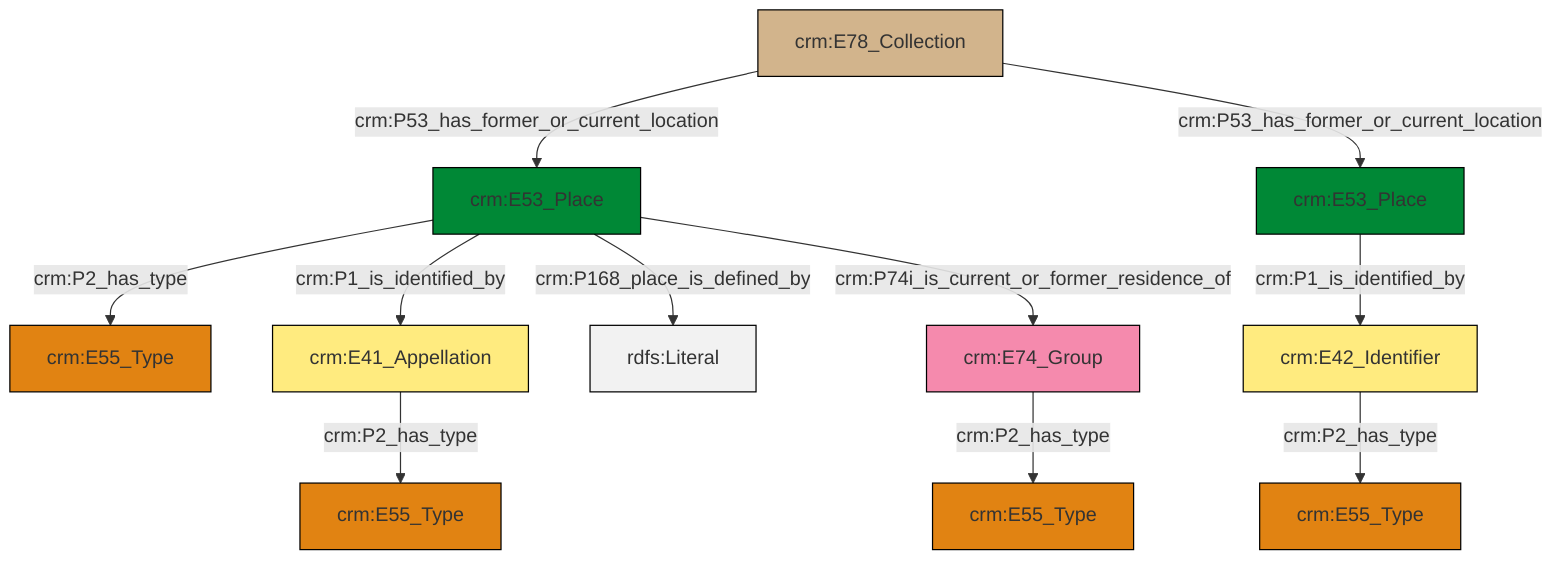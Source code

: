 graph TD
classDef Literal fill:#f2f2f2,stroke:#000000;
classDef CRM_Entity fill:#FFFFFF,stroke:#000000;
classDef Temporal_Entity fill:#00C9E6, stroke:#000000;
classDef Type fill:#E18312, stroke:#000000;
classDef Time-Span fill:#2C9C91, stroke:#000000;
classDef Appellation fill:#FFEB7F, stroke:#000000;
classDef Place fill:#008836, stroke:#000000;
classDef Persistent_Item fill:#B266B2, stroke:#000000;
classDef Conceptual_Object fill:#FFD700, stroke:#000000;
classDef Physical_Thing fill:#D2B48C, stroke:#000000;
classDef Actor fill:#f58aad, stroke:#000000;
classDef PC_Classes fill:#4ce600, stroke:#000000;
classDef Multi fill:#cccccc,stroke:#000000;

2["crm:E42_Identifier"]:::Appellation -->|crm:P2_has_type| 4["crm:E55_Type"]:::Type
6["crm:E78_Collection"]:::Physical_Thing -->|crm:P53_has_former_or_current_location| 7["crm:E53_Place"]:::Place
7["crm:E53_Place"]:::Place -->|crm:P2_has_type| 10["crm:E55_Type"]:::Type
14["crm:E74_Group"]:::Actor -->|crm:P2_has_type| 12["crm:E55_Type"]:::Type
7["crm:E53_Place"]:::Place -->|crm:P1_is_identified_by| 16["crm:E41_Appellation"]:::Appellation
7["crm:E53_Place"]:::Place -->|crm:P168_place_is_defined_by| 19[rdfs:Literal]:::Literal
6["crm:E78_Collection"]:::Physical_Thing -->|crm:P53_has_former_or_current_location| 8["crm:E53_Place"]:::Place
16["crm:E41_Appellation"]:::Appellation -->|crm:P2_has_type| 0["crm:E55_Type"]:::Type
8["crm:E53_Place"]:::Place -->|crm:P1_is_identified_by| 2["crm:E42_Identifier"]:::Appellation
7["crm:E53_Place"]:::Place -->|crm:P74i_is_current_or_former_residence_of| 14["crm:E74_Group"]:::Actor